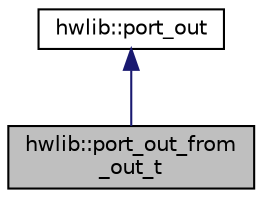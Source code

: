 digraph "hwlib::port_out_from_out_t"
{
  edge [fontname="Helvetica",fontsize="10",labelfontname="Helvetica",labelfontsize="10"];
  node [fontname="Helvetica",fontsize="10",shape=record];
  Node0 [label="hwlib::port_out_from\l_out_t",height=0.2,width=0.4,color="black", fillcolor="grey75", style="filled", fontcolor="black"];
  Node1 -> Node0 [dir="back",color="midnightblue",fontsize="10",style="solid"];
  Node1 [label="hwlib::port_out",height=0.2,width=0.4,color="black", fillcolor="white", style="filled",URL="$classhwlib_1_1port__out.html"];
}
